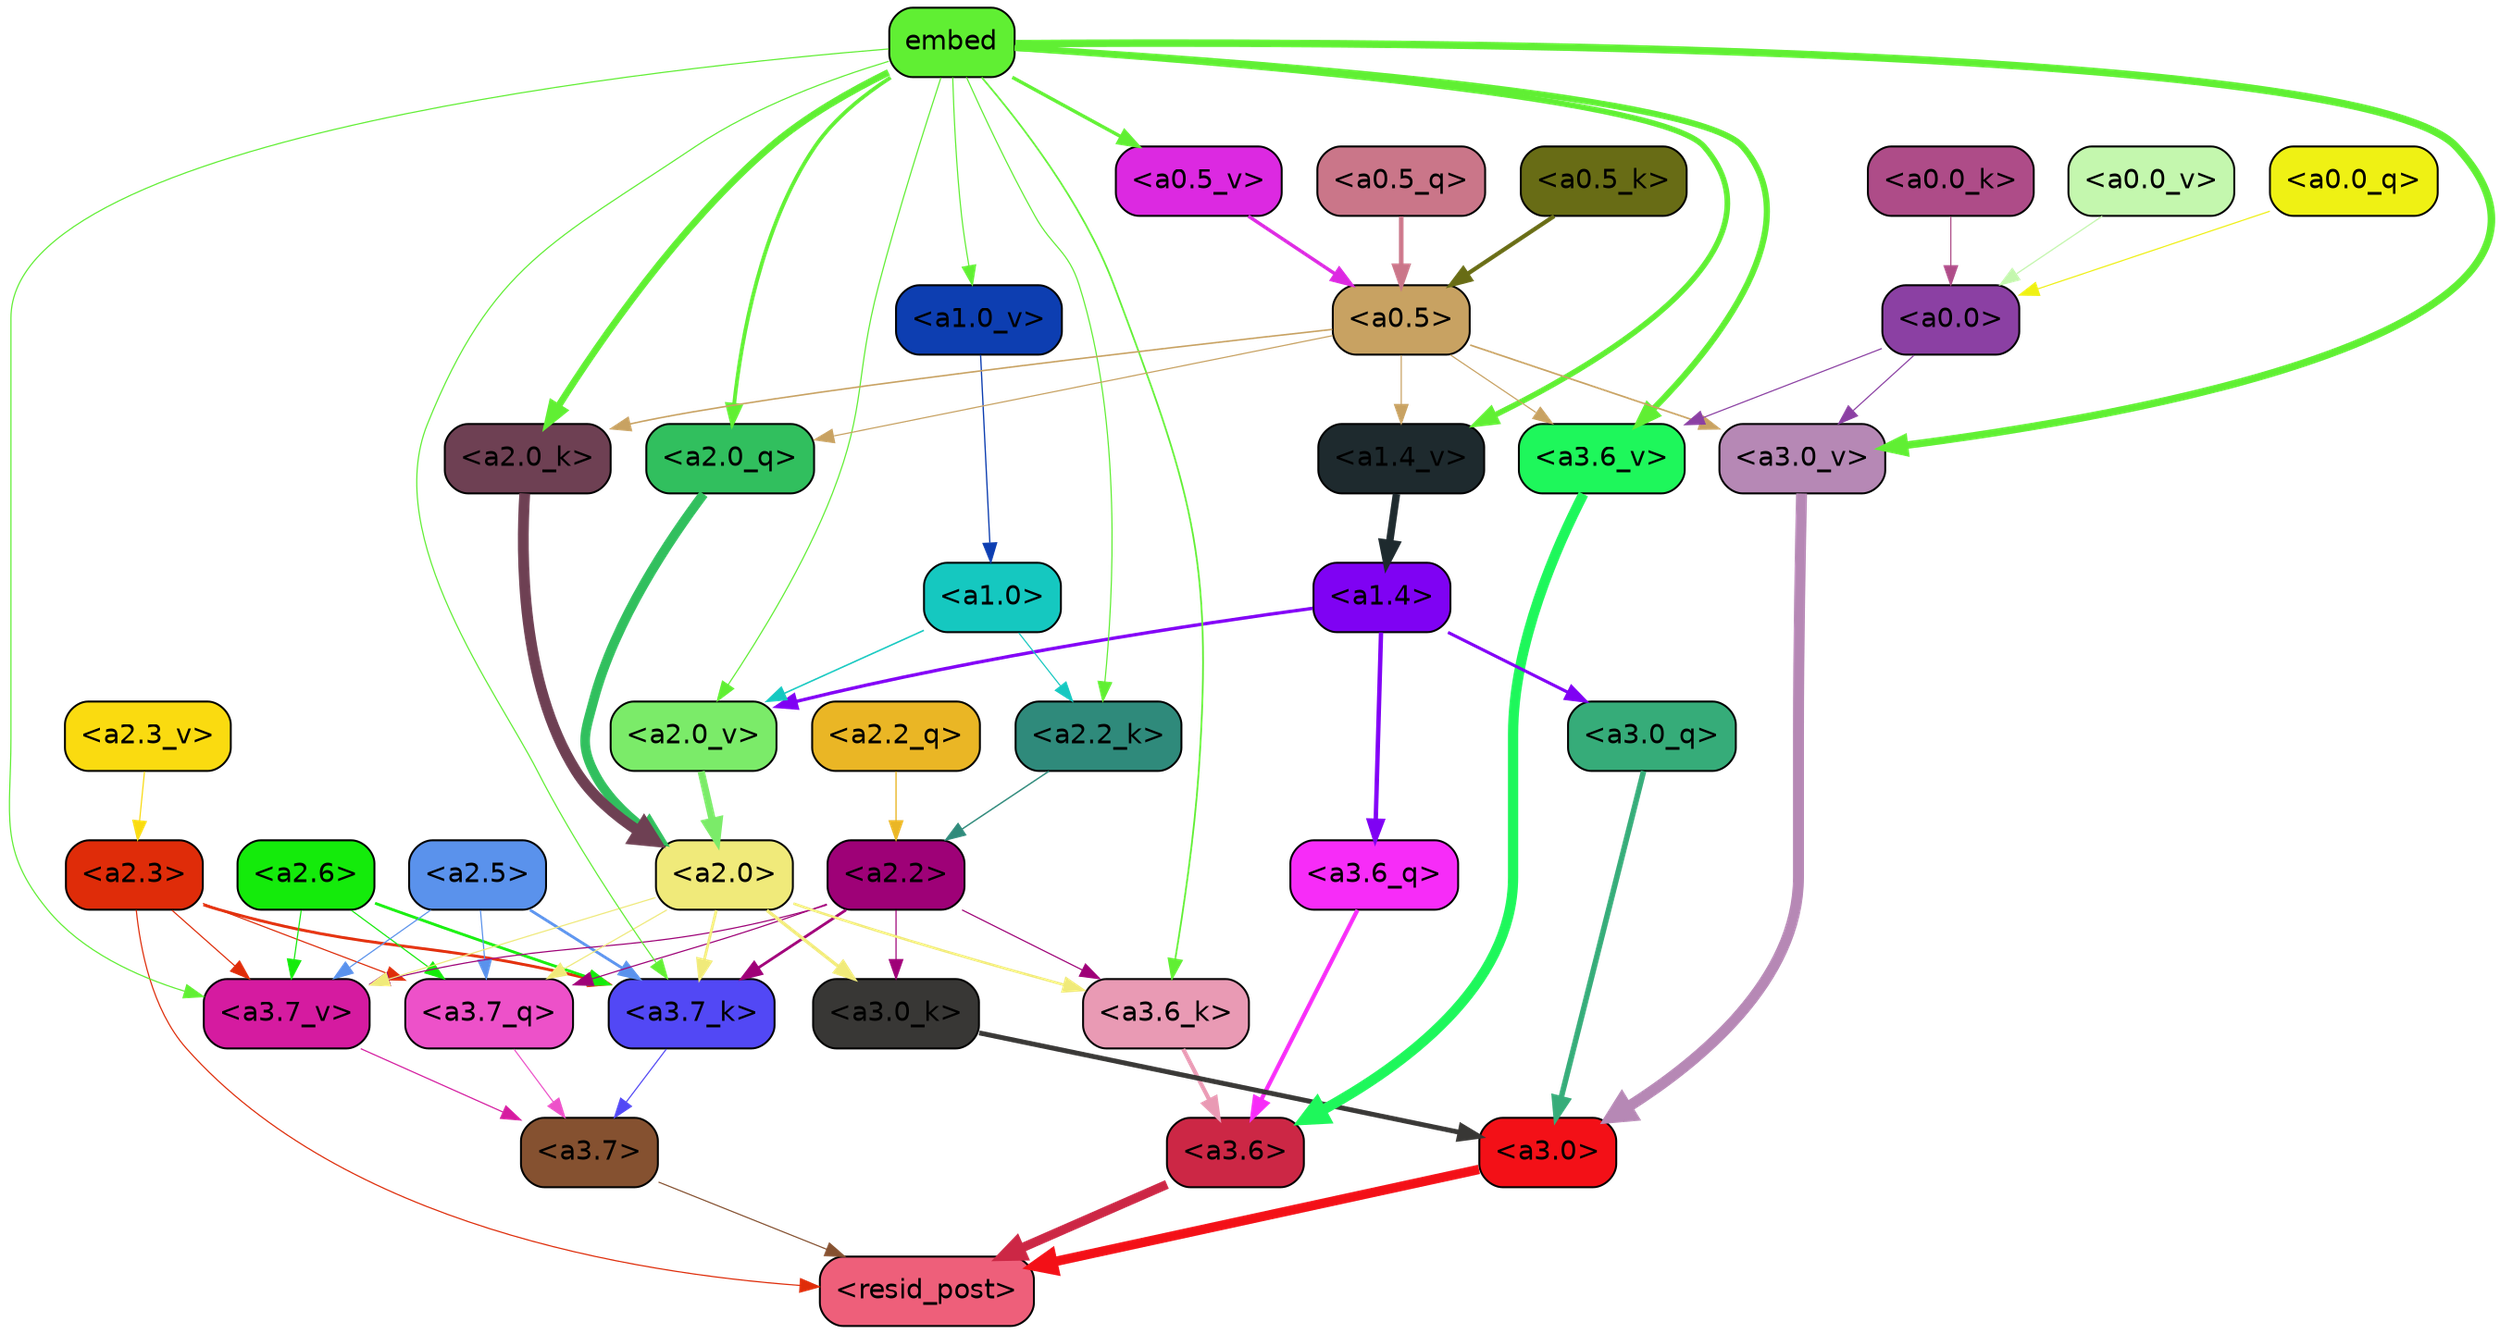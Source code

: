 strict digraph "" {
	graph [bgcolor=transparent,
		layout=dot,
		overlap=false,
		splines=true
	];
	"<a3.7>"	[color=black,
		fillcolor="#855130",
		fontname=Helvetica,
		shape=box,
		style="filled, rounded"];
	"<resid_post>"	[color=black,
		fillcolor="#ee5f7a",
		fontname=Helvetica,
		shape=box,
		style="filled, rounded"];
	"<a3.7>" -> "<resid_post>"	[color="#855130",
		penwidth=0.6];
	"<a3.6>"	[color=black,
		fillcolor="#cc2745",
		fontname=Helvetica,
		shape=box,
		style="filled, rounded"];
	"<a3.6>" -> "<resid_post>"	[color="#cc2745",
		penwidth=4.746312499046326];
	"<a3.0>"	[color=black,
		fillcolor="#f31017",
		fontname=Helvetica,
		shape=box,
		style="filled, rounded"];
	"<a3.0>" -> "<resid_post>"	[color="#f31017",
		penwidth=4.896343111991882];
	"<a2.3>"	[color=black,
		fillcolor="#df2c09",
		fontname=Helvetica,
		shape=box,
		style="filled, rounded"];
	"<a2.3>" -> "<resid_post>"	[color="#df2c09",
		penwidth=0.6];
	"<a3.7_q>"	[color=black,
		fillcolor="#ed51c9",
		fontname=Helvetica,
		shape=box,
		style="filled, rounded"];
	"<a2.3>" -> "<a3.7_q>"	[color="#df2c09",
		penwidth=0.6];
	"<a3.7_k>"	[color=black,
		fillcolor="#5248f5",
		fontname=Helvetica,
		shape=box,
		style="filled, rounded"];
	"<a2.3>" -> "<a3.7_k>"	[color="#df2c09",
		penwidth=1.467104621231556];
	"<a3.7_v>"	[color=black,
		fillcolor="#d51ba0",
		fontname=Helvetica,
		shape=box,
		style="filled, rounded"];
	"<a2.3>" -> "<a3.7_v>"	[color="#df2c09",
		penwidth=0.6];
	"<a3.7_q>" -> "<a3.7>"	[color="#ed51c9",
		penwidth=0.6];
	"<a3.6_q>"	[color=black,
		fillcolor="#f72cf8",
		fontname=Helvetica,
		shape=box,
		style="filled, rounded"];
	"<a3.6_q>" -> "<a3.6>"	[color="#f72cf8",
		penwidth=2.160832464694977];
	"<a3.0_q>"	[color=black,
		fillcolor="#36ac79",
		fontname=Helvetica,
		shape=box,
		style="filled, rounded"];
	"<a3.0_q>" -> "<a3.0>"	[color="#36ac79",
		penwidth=2.870753765106201];
	"<a3.7_k>" -> "<a3.7>"	[color="#5248f5",
		penwidth=0.6];
	"<a3.6_k>"	[color=black,
		fillcolor="#e99ab4",
		fontname=Helvetica,
		shape=box,
		style="filled, rounded"];
	"<a3.6_k>" -> "<a3.6>"	[color="#e99ab4",
		penwidth=2.13908451795578];
	"<a3.0_k>"	[color=black,
		fillcolor="#383735",
		fontname=Helvetica,
		shape=box,
		style="filled, rounded"];
	"<a3.0_k>" -> "<a3.0>"	[color="#383735",
		penwidth=2.520303964614868];
	"<a3.7_v>" -> "<a3.7>"	[color="#d51ba0",
		penwidth=0.6];
	"<a3.6_v>"	[color=black,
		fillcolor="#1ef75b",
		fontname=Helvetica,
		shape=box,
		style="filled, rounded"];
	"<a3.6_v>" -> "<a3.6>"	[color="#1ef75b",
		penwidth=5.297133803367615];
	"<a3.0_v>"	[color=black,
		fillcolor="#b688b5",
		fontname=Helvetica,
		shape=box,
		style="filled, rounded"];
	"<a3.0_v>" -> "<a3.0>"	[color="#b688b5",
		penwidth=5.680712580680847];
	"<a2.6>"	[color=black,
		fillcolor="#14eb0b",
		fontname=Helvetica,
		shape=box,
		style="filled, rounded"];
	"<a2.6>" -> "<a3.7_q>"	[color="#14eb0b",
		penwidth=0.6];
	"<a2.6>" -> "<a3.7_k>"	[color="#14eb0b",
		penwidth=1.4453159049153328];
	"<a2.6>" -> "<a3.7_v>"	[color="#14eb0b",
		penwidth=0.6];
	"<a2.5>"	[color=black,
		fillcolor="#5a92ec",
		fontname=Helvetica,
		shape=box,
		style="filled, rounded"];
	"<a2.5>" -> "<a3.7_q>"	[color="#5a92ec",
		penwidth=0.6];
	"<a2.5>" -> "<a3.7_k>"	[color="#5a92ec",
		penwidth=1.4526091292500496];
	"<a2.5>" -> "<a3.7_v>"	[color="#5a92ec",
		penwidth=0.6];
	"<a2.2>"	[color=black,
		fillcolor="#9e0177",
		fontname=Helvetica,
		shape=box,
		style="filled, rounded"];
	"<a2.2>" -> "<a3.7_q>"	[color="#9e0177",
		penwidth=0.6];
	"<a2.2>" -> "<a3.7_k>"	[color="#9e0177",
		penwidth=1.4310357049107552];
	"<a2.2>" -> "<a3.6_k>"	[color="#9e0177",
		penwidth=0.6];
	"<a2.2>" -> "<a3.0_k>"	[color="#9e0177",
		penwidth=0.6];
	"<a2.2>" -> "<a3.7_v>"	[color="#9e0177",
		penwidth=0.6];
	"<a2.0>"	[color=black,
		fillcolor="#f0ea7a",
		fontname=Helvetica,
		shape=box,
		style="filled, rounded"];
	"<a2.0>" -> "<a3.7_q>"	[color="#f0ea7a",
		penwidth=0.6];
	"<a2.0>" -> "<a3.7_k>"	[color="#f0ea7a",
		penwidth=1.4314699843525887];
	"<a2.0>" -> "<a3.6_k>"	[color="#f0ea7a",
		penwidth=1.2950235605239868];
	"<a2.0>" -> "<a3.0_k>"	[color="#f0ea7a",
		penwidth=1.712992787361145];
	"<a2.0>" -> "<a3.7_v>"	[color="#f0ea7a",
		penwidth=0.6];
	"<a1.4>"	[color=black,
		fillcolor="#7f02f3",
		fontname=Helvetica,
		shape=box,
		style="filled, rounded"];
	"<a1.4>" -> "<a3.6_q>"	[color="#7f02f3",
		penwidth=2.2719132900238037];
	"<a1.4>" -> "<a3.0_q>"	[color="#7f02f3",
		penwidth=1.5932877659797668];
	"<a2.0_v>"	[color=black,
		fillcolor="#7beb69",
		fontname=Helvetica,
		shape=box,
		style="filled, rounded"];
	"<a1.4>" -> "<a2.0_v>"	[color="#7f02f3",
		penwidth=1.7291951477527618];
	embed	[color=black,
		fillcolor="#60ef33",
		fontname=Helvetica,
		shape=box,
		style="filled, rounded"];
	embed -> "<a3.7_k>"	[color="#60ef33",
		penwidth=0.6];
	embed -> "<a3.6_k>"	[color="#60ef33",
		penwidth=0.891706109046936];
	embed -> "<a3.7_v>"	[color="#60ef33",
		penwidth=0.6];
	embed -> "<a3.6_v>"	[color="#60ef33",
		penwidth=3.1766927242279053];
	embed -> "<a3.0_v>"	[color="#60ef33",
		penwidth=3.9005755856633186];
	"<a2.0_q>"	[color=black,
		fillcolor="#31bf5e",
		fontname=Helvetica,
		shape=box,
		style="filled, rounded"];
	embed -> "<a2.0_q>"	[color="#60ef33",
		penwidth=1.9666987657546997];
	"<a2.2_k>"	[color=black,
		fillcolor="#2f8a7b",
		fontname=Helvetica,
		shape=box,
		style="filled, rounded"];
	embed -> "<a2.2_k>"	[color="#60ef33",
		penwidth=0.6];
	"<a2.0_k>"	[color=black,
		fillcolor="#6e4053",
		fontname=Helvetica,
		shape=box,
		style="filled, rounded"];
	embed -> "<a2.0_k>"	[color="#60ef33",
		penwidth=3.5067105293273926];
	embed -> "<a2.0_v>"	[color="#60ef33",
		penwidth=0.6];
	"<a1.4_v>"	[color=black,
		fillcolor="#1e2a2e",
		fontname=Helvetica,
		shape=box,
		style="filled, rounded"];
	embed -> "<a1.4_v>"	[color="#60ef33",
		penwidth=2.921818971633911];
	"<a1.0_v>"	[color=black,
		fillcolor="#0d3eb1",
		fontname=Helvetica,
		shape=box,
		style="filled, rounded"];
	embed -> "<a1.0_v>"	[color="#60ef33",
		penwidth=0.6];
	"<a0.5_v>"	[color=black,
		fillcolor="#dc29e1",
		fontname=Helvetica,
		shape=box,
		style="filled, rounded"];
	embed -> "<a0.5_v>"	[color="#60ef33",
		penwidth=1.7693885564804077];
	"<a0.5>"	[color=black,
		fillcolor="#c8a262",
		fontname=Helvetica,
		shape=box,
		style="filled, rounded"];
	"<a0.5>" -> "<a3.6_v>"	[color="#c8a262",
		penwidth=0.6];
	"<a0.5>" -> "<a3.0_v>"	[color="#c8a262",
		penwidth=0.8493617177009583];
	"<a0.5>" -> "<a2.0_q>"	[color="#c8a262",
		penwidth=0.6];
	"<a0.5>" -> "<a2.0_k>"	[color="#c8a262",
		penwidth=0.7897228002548218];
	"<a0.5>" -> "<a1.4_v>"	[color="#c8a262",
		penwidth=0.6];
	"<a0.0>"	[color=black,
		fillcolor="#8b40a3",
		fontname=Helvetica,
		shape=box,
		style="filled, rounded"];
	"<a0.0>" -> "<a3.6_v>"	[color="#8b40a3",
		penwidth=0.6];
	"<a0.0>" -> "<a3.0_v>"	[color="#8b40a3",
		penwidth=0.6];
	"<a2.2_q>"	[color=black,
		fillcolor="#eab625",
		fontname=Helvetica,
		shape=box,
		style="filled, rounded"];
	"<a2.2_q>" -> "<a2.2>"	[color="#eab625",
		penwidth=0.6677633281797171];
	"<a2.0_q>" -> "<a2.0>"	[color="#31bf5e",
		penwidth=4.966194009408355];
	"<a2.2_k>" -> "<a2.2>"	[color="#2f8a7b",
		penwidth=0.7399393804371357];
	"<a2.0_k>" -> "<a2.0>"	[color="#6e4053",
		penwidth=5.5817058570683];
	"<a2.3_v>"	[color=black,
		fillcolor="#fadb10",
		fontname=Helvetica,
		shape=box,
		style="filled, rounded"];
	"<a2.3_v>" -> "<a2.3>"	[color="#fadb10",
		penwidth=0.6];
	"<a2.0_v>" -> "<a2.0>"	[color="#7beb69",
		penwidth=3.7102378383278847];
	"<a1.0>"	[color=black,
		fillcolor="#15c8c0",
		fontname=Helvetica,
		shape=box,
		style="filled, rounded"];
	"<a1.0>" -> "<a2.2_k>"	[color="#15c8c0",
		penwidth=0.6];
	"<a1.0>" -> "<a2.0_v>"	[color="#15c8c0",
		penwidth=0.7823128998279572];
	"<a1.4_v>" -> "<a1.4>"	[color="#1e2a2e",
		penwidth=3.84571635723114];
	"<a1.0_v>" -> "<a1.0>"	[color="#0d3eb1",
		penwidth=0.6638844013214111];
	"<a0.5_q>"	[color=black,
		fillcolor="#ca7689",
		fontname=Helvetica,
		shape=box,
		style="filled, rounded"];
	"<a0.5_q>" -> "<a0.5>"	[color="#ca7689",
		penwidth=2.3498679399490356];
	"<a0.0_q>"	[color=black,
		fillcolor="#eff114",
		fontname=Helvetica,
		shape=box,
		style="filled, rounded"];
	"<a0.0_q>" -> "<a0.0>"	[color="#eff114",
		penwidth=0.6];
	"<a0.5_k>"	[color=black,
		fillcolor="#686c15",
		fontname=Helvetica,
		shape=box,
		style="filled, rounded"];
	"<a0.5_k>" -> "<a0.5>"	[color="#686c15",
		penwidth=2.1505037546157837];
	"<a0.0_k>"	[color=black,
		fillcolor="#ae4c88",
		fontname=Helvetica,
		shape=box,
		style="filled, rounded"];
	"<a0.0_k>" -> "<a0.0>"	[color="#ae4c88",
		penwidth=0.6];
	"<a0.5_v>" -> "<a0.5>"	[color="#dc29e1",
		penwidth=1.769389271736145];
	"<a0.0_v>"	[color=black,
		fillcolor="#c4f7ae",
		fontname=Helvetica,
		shape=box,
		style="filled, rounded"];
	"<a0.0_v>" -> "<a0.0>"	[color="#c4f7ae",
		penwidth=0.6300240755081177];
}
